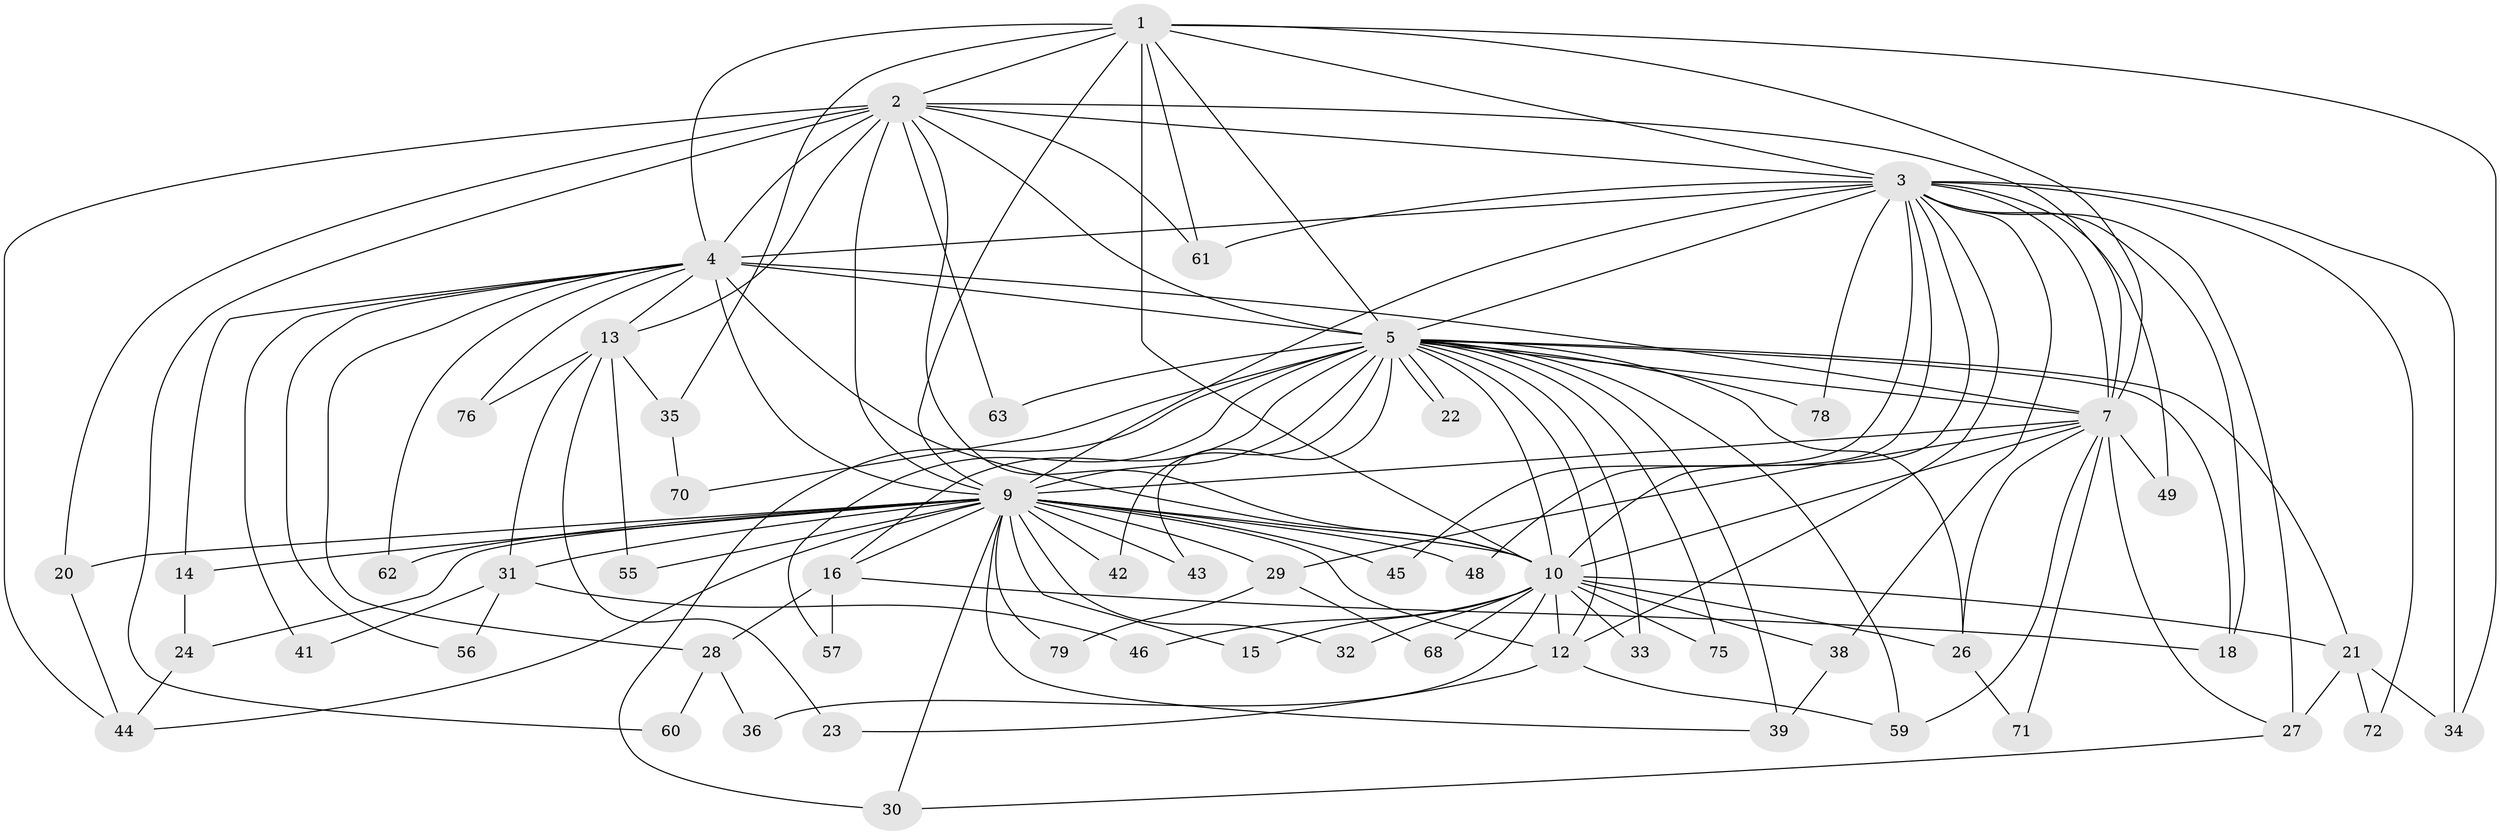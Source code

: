 // Generated by graph-tools (version 1.1) at 2025/23/03/03/25 07:23:39]
// undirected, 56 vertices, 136 edges
graph export_dot {
graph [start="1"]
  node [color=gray90,style=filled];
  1 [super="+17"];
  2 [super="+58"];
  3 [super="+50"];
  4 [super="+6"];
  5 [super="+8"];
  7 [super="+25"];
  9 [super="+11"];
  10 [super="+67"];
  12 [super="+19"];
  13 [super="+64"];
  14;
  15;
  16 [super="+51"];
  18 [super="+66"];
  20 [super="+77"];
  21 [super="+54"];
  22;
  23;
  24;
  26 [super="+74"];
  27 [super="+69"];
  28;
  29 [super="+40"];
  30 [super="+53"];
  31 [super="+37"];
  32;
  33;
  34 [super="+65"];
  35;
  36;
  38;
  39 [super="+52"];
  41;
  42;
  43;
  44 [super="+47"];
  45;
  46;
  48;
  49;
  55;
  56;
  57;
  59 [super="+73"];
  60;
  61 [super="+80"];
  62;
  63;
  68;
  70;
  71;
  72;
  75;
  76;
  78;
  79;
  1 -- 2;
  1 -- 3;
  1 -- 4 [weight=3];
  1 -- 5 [weight=2];
  1 -- 7;
  1 -- 9;
  1 -- 10 [weight=2];
  1 -- 34;
  1 -- 61;
  1 -- 35;
  2 -- 3;
  2 -- 4 [weight=3];
  2 -- 5 [weight=2];
  2 -- 7;
  2 -- 9;
  2 -- 10;
  2 -- 13;
  2 -- 20;
  2 -- 44;
  2 -- 60;
  2 -- 61;
  2 -- 63;
  3 -- 4 [weight=2];
  3 -- 5 [weight=2];
  3 -- 7;
  3 -- 9;
  3 -- 10;
  3 -- 18;
  3 -- 27;
  3 -- 34;
  3 -- 38;
  3 -- 45;
  3 -- 48;
  3 -- 49;
  3 -- 72;
  3 -- 78;
  3 -- 61;
  3 -- 12;
  4 -- 5 [weight=4];
  4 -- 7 [weight=3];
  4 -- 9 [weight=2];
  4 -- 10 [weight=2];
  4 -- 14;
  4 -- 28;
  4 -- 41;
  4 -- 76;
  4 -- 13;
  4 -- 56;
  4 -- 62;
  5 -- 7 [weight=2];
  5 -- 9 [weight=3];
  5 -- 10 [weight=2];
  5 -- 16;
  5 -- 18;
  5 -- 21;
  5 -- 22;
  5 -- 22;
  5 -- 30;
  5 -- 39;
  5 -- 43;
  5 -- 59;
  5 -- 63;
  5 -- 70;
  5 -- 78;
  5 -- 33;
  5 -- 42;
  5 -- 12;
  5 -- 75;
  5 -- 57;
  5 -- 26;
  7 -- 9;
  7 -- 10;
  7 -- 27;
  7 -- 49;
  7 -- 59;
  7 -- 71;
  7 -- 26;
  7 -- 29;
  9 -- 10;
  9 -- 14;
  9 -- 15;
  9 -- 16 [weight=2];
  9 -- 29 [weight=2];
  9 -- 31 [weight=3];
  9 -- 44;
  9 -- 48;
  9 -- 55;
  9 -- 62;
  9 -- 32;
  9 -- 42;
  9 -- 43;
  9 -- 45;
  9 -- 79;
  9 -- 20;
  9 -- 24;
  9 -- 30;
  9 -- 12;
  9 -- 39;
  10 -- 12;
  10 -- 15;
  10 -- 21;
  10 -- 26;
  10 -- 32;
  10 -- 33;
  10 -- 36;
  10 -- 38;
  10 -- 46;
  10 -- 68;
  10 -- 75;
  12 -- 23;
  12 -- 59;
  13 -- 23;
  13 -- 35;
  13 -- 55;
  13 -- 76;
  13 -- 31;
  14 -- 24;
  16 -- 28;
  16 -- 57;
  16 -- 18;
  20 -- 44;
  21 -- 72;
  21 -- 34;
  21 -- 27 [weight=2];
  24 -- 44;
  26 -- 71;
  27 -- 30;
  28 -- 36;
  28 -- 60;
  29 -- 68;
  29 -- 79;
  31 -- 41;
  31 -- 46;
  31 -- 56;
  35 -- 70;
  38 -- 39;
}
